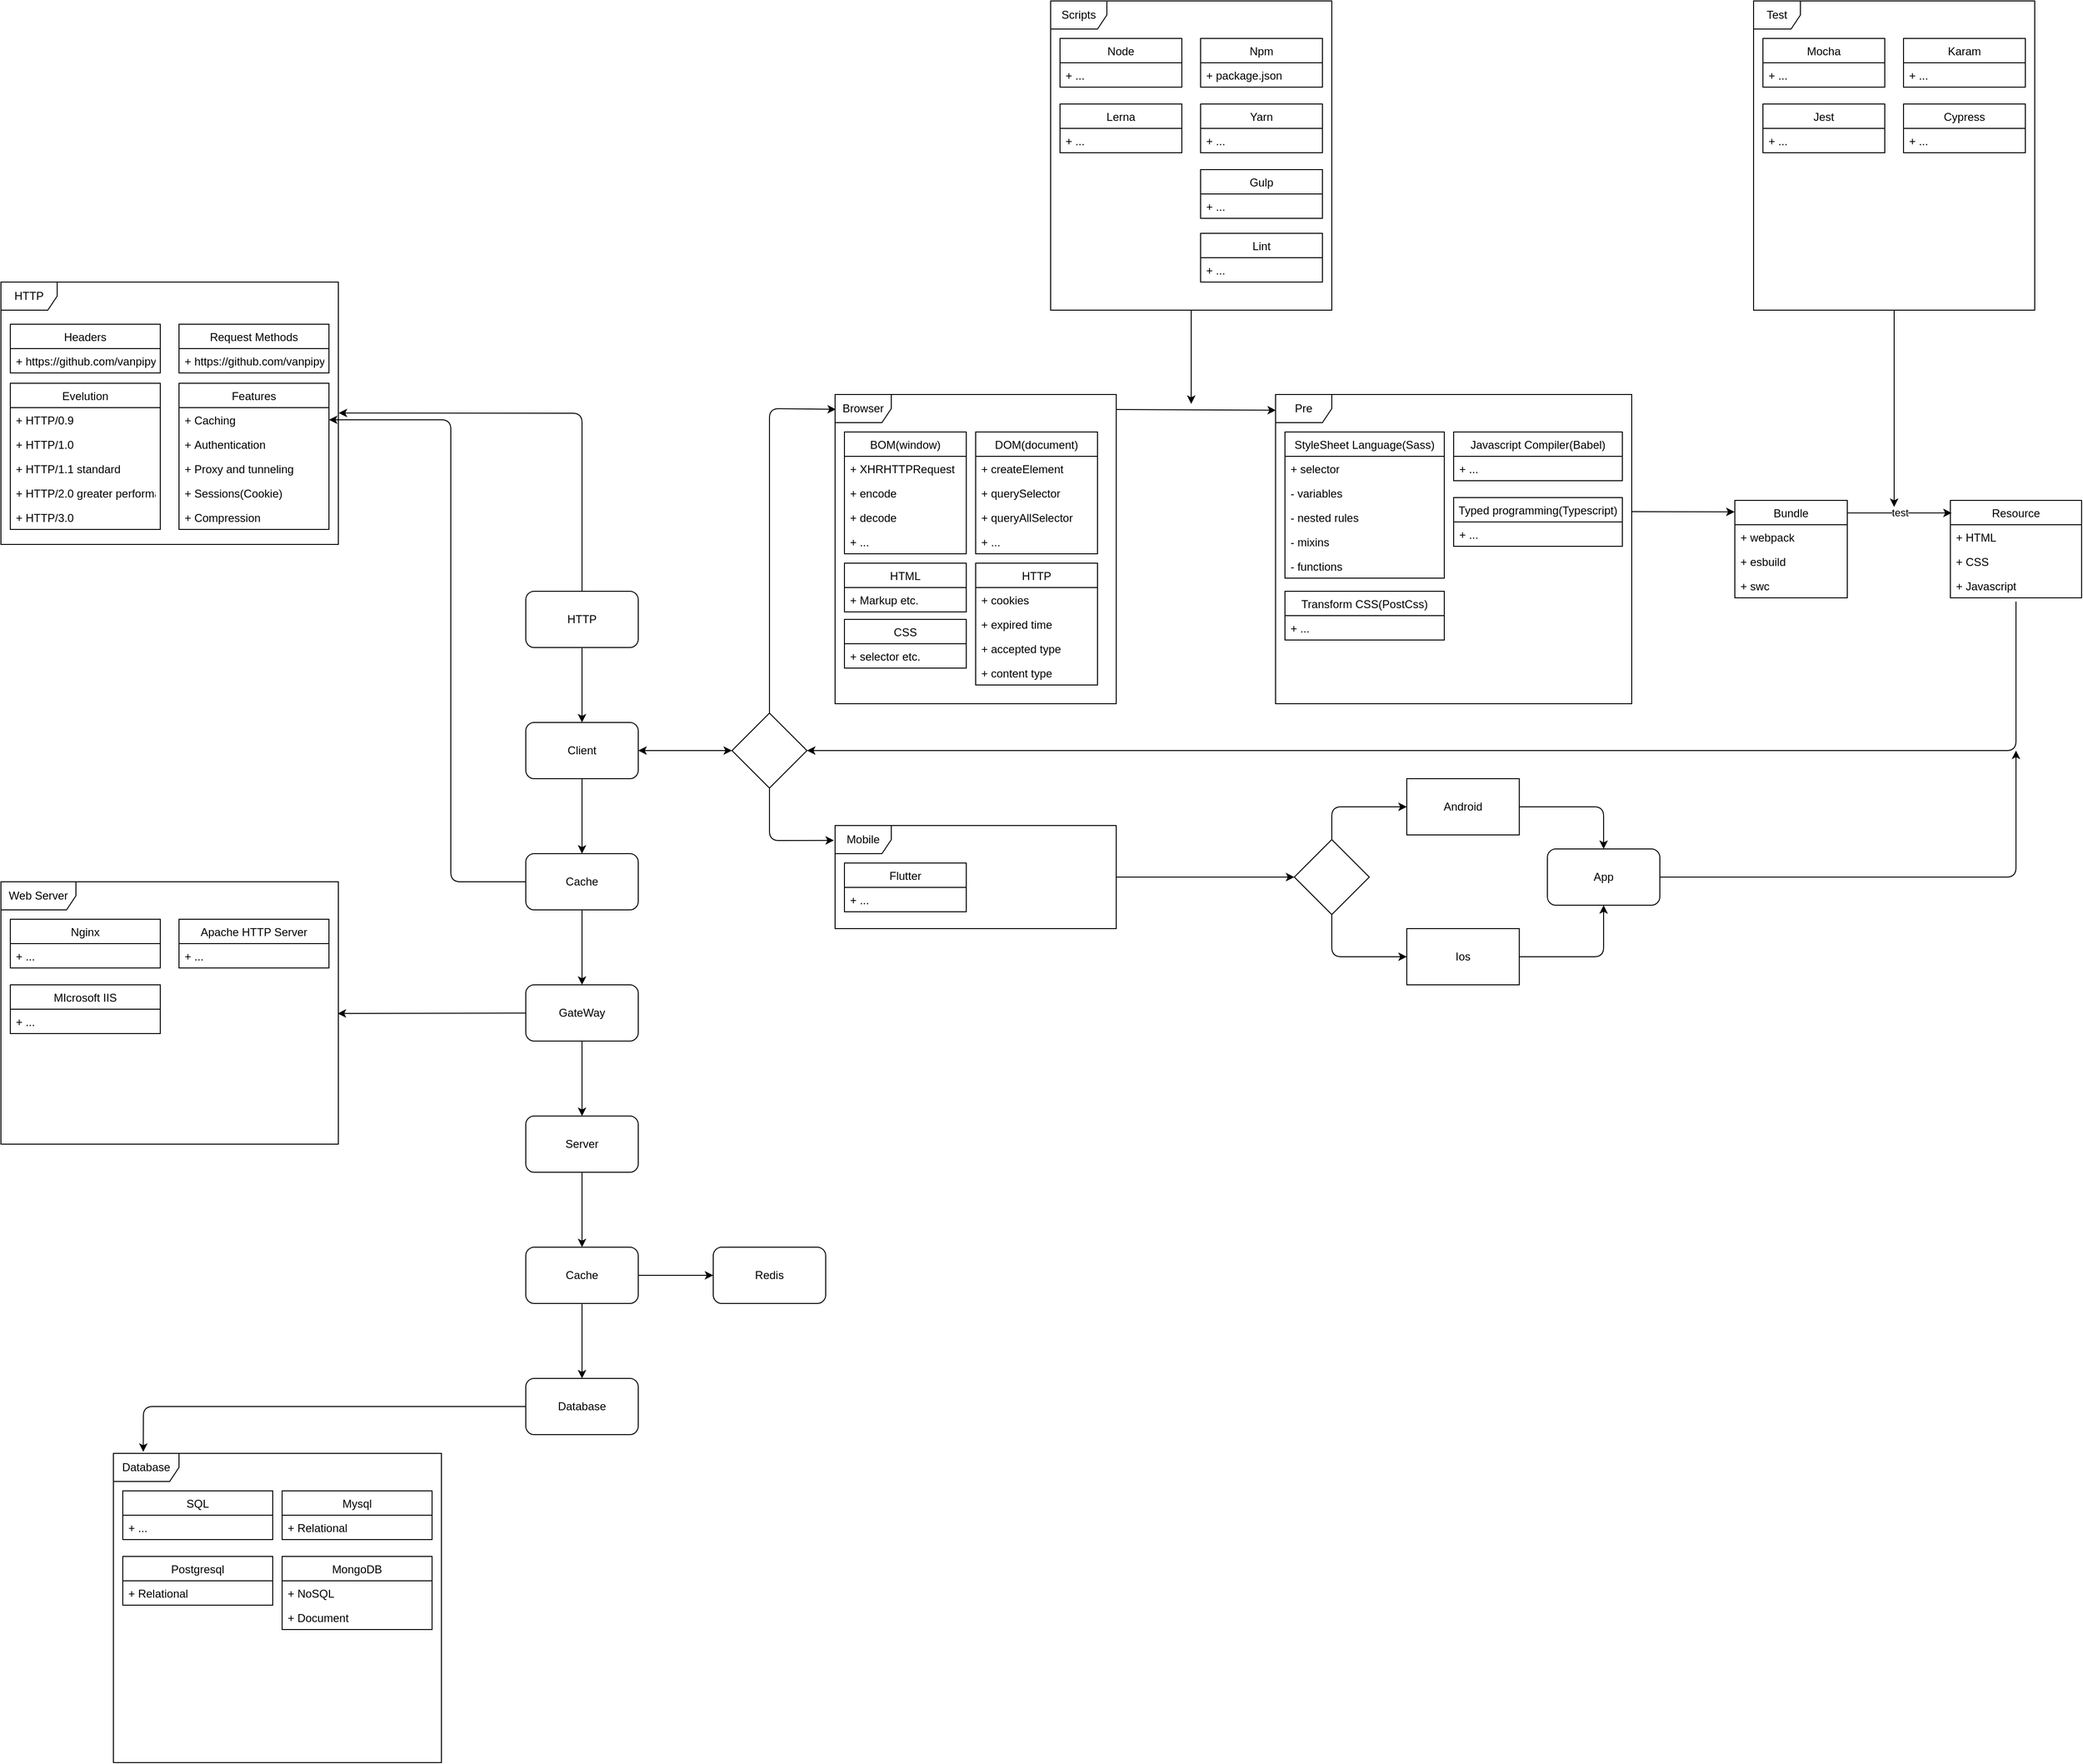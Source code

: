 <mxfile>
    <diagram id="NA1kw_icikL88xOVkisL" name="第 1 页">
        <mxGraphModel dx="1976" dy="2001" grid="1" gridSize="10" guides="1" tooltips="1" connect="1" arrows="1" fold="1" page="1" pageScale="1" pageWidth="827" pageHeight="1169" math="0" shadow="0">
            <root>
                <mxCell id="0"/>
                <mxCell id="1" parent="0"/>
                <mxCell id="8" value="" style="edgeStyle=none;html=1;" parent="1" source="4" target="7" edge="1">
                    <mxGeometry relative="1" as="geometry"/>
                </mxCell>
                <mxCell id="160" value="" style="edgeStyle=none;html=1;entryX=1.001;entryY=0.499;entryDx=0;entryDy=0;entryPerimeter=0;exitX=0.5;exitY=0;exitDx=0;exitDy=0;" edge="1" parent="1" source="4" target="145">
                    <mxGeometry relative="1" as="geometry">
                        <mxPoint x="270" y="300" as="targetPoint"/>
                        <Array as="points">
                            <mxPoint x="410" y="80"/>
                        </Array>
                    </mxGeometry>
                </mxCell>
                <mxCell id="4" value="HTTP" style="rounded=1;whiteSpace=wrap;html=1;" parent="1" vertex="1">
                    <mxGeometry x="350" y="270" width="120" height="60" as="geometry"/>
                </mxCell>
                <mxCell id="10" value="" style="edgeStyle=none;html=1;" parent="1" source="7" target="9" edge="1">
                    <mxGeometry relative="1" as="geometry"/>
                </mxCell>
                <mxCell id="26" value="" style="edgeStyle=none;html=1;startArrow=classic;startFill=1;" parent="1" source="7" target="25" edge="1">
                    <mxGeometry relative="1" as="geometry"/>
                </mxCell>
                <mxCell id="7" value="Client" style="whiteSpace=wrap;html=1;rounded=1;" parent="1" vertex="1">
                    <mxGeometry x="350" y="410" width="120" height="60" as="geometry"/>
                </mxCell>
                <mxCell id="18" value="" style="edgeStyle=none;html=1;" parent="1" source="9" target="17" edge="1">
                    <mxGeometry relative="1" as="geometry"/>
                </mxCell>
                <mxCell id="170" value="" style="edgeStyle=none;html=1;entryX=1;entryY=0.5;entryDx=0;entryDy=0;" edge="1" parent="1" source="9" target="154">
                    <mxGeometry relative="1" as="geometry">
                        <mxPoint x="270" y="580" as="targetPoint"/>
                        <Array as="points">
                            <mxPoint x="270" y="580"/>
                            <mxPoint x="270" y="87"/>
                        </Array>
                    </mxGeometry>
                </mxCell>
                <mxCell id="9" value="Cache" style="whiteSpace=wrap;html=1;rounded=1;" parent="1" vertex="1">
                    <mxGeometry x="350" y="550" width="120" height="60" as="geometry"/>
                </mxCell>
                <mxCell id="20" value="" style="edgeStyle=none;html=1;" parent="1" source="17" target="19" edge="1">
                    <mxGeometry relative="1" as="geometry"/>
                </mxCell>
                <mxCell id="173" value="" style="edgeStyle=none;html=1;entryX=0.998;entryY=0.502;entryDx=0;entryDy=0;entryPerimeter=0;" edge="1" parent="1" source="17" target="174">
                    <mxGeometry relative="1" as="geometry">
                        <mxPoint x="270" y="720" as="targetPoint"/>
                    </mxGeometry>
                </mxCell>
                <mxCell id="17" value="GateWay" style="whiteSpace=wrap;html=1;rounded=1;" parent="1" vertex="1">
                    <mxGeometry x="350" y="690" width="120" height="60" as="geometry"/>
                </mxCell>
                <mxCell id="22" value="" style="edgeStyle=none;html=1;" parent="1" source="19" target="21" edge="1">
                    <mxGeometry relative="1" as="geometry"/>
                </mxCell>
                <mxCell id="19" value="Server" style="whiteSpace=wrap;html=1;rounded=1;" parent="1" vertex="1">
                    <mxGeometry x="350" y="830" width="120" height="60" as="geometry"/>
                </mxCell>
                <mxCell id="24" value="" style="edgeStyle=none;html=1;" parent="1" source="21" target="23" edge="1">
                    <mxGeometry relative="1" as="geometry"/>
                </mxCell>
                <mxCell id="226" value="" style="edgeStyle=none;html=1;" edge="1" parent="1" source="21" target="225">
                    <mxGeometry relative="1" as="geometry"/>
                </mxCell>
                <mxCell id="21" value="Cache" style="whiteSpace=wrap;html=1;rounded=1;" parent="1" vertex="1">
                    <mxGeometry x="350" y="970" width="120" height="60" as="geometry"/>
                </mxCell>
                <mxCell id="238" value="" style="edgeStyle=none;html=1;entryX=0.091;entryY=-0.005;entryDx=0;entryDy=0;entryPerimeter=0;" edge="1" parent="1" source="23" target="227">
                    <mxGeometry relative="1" as="geometry">
                        <mxPoint x="270" y="1140" as="targetPoint"/>
                        <Array as="points">
                            <mxPoint x="-58" y="1140"/>
                        </Array>
                    </mxGeometry>
                </mxCell>
                <mxCell id="23" value="Database" style="whiteSpace=wrap;html=1;rounded=1;" parent="1" vertex="1">
                    <mxGeometry x="350" y="1110" width="120" height="60" as="geometry"/>
                </mxCell>
                <mxCell id="30" value="" style="edgeStyle=none;html=1;entryX=0.003;entryY=0.048;entryDx=0;entryDy=0;entryPerimeter=0;" parent="1" source="25" target="31" edge="1">
                    <mxGeometry relative="1" as="geometry">
                        <mxPoint x="630" y="208" as="targetPoint"/>
                        <Array as="points">
                            <mxPoint x="610" y="75"/>
                        </Array>
                    </mxGeometry>
                </mxCell>
                <mxCell id="121" value="" style="edgeStyle=none;html=1;startArrow=none;startFill=0;entryX=-0.004;entryY=0.144;entryDx=0;entryDy=0;entryPerimeter=0;" parent="1" source="25" target="119" edge="1">
                    <mxGeometry relative="1" as="geometry">
                        <mxPoint x="680" y="530" as="targetPoint"/>
                        <Array as="points">
                            <mxPoint x="610" y="536"/>
                        </Array>
                    </mxGeometry>
                </mxCell>
                <mxCell id="25" value="" style="rhombus;whiteSpace=wrap;html=1;rounded=1;arcSize=0;" parent="1" vertex="1">
                    <mxGeometry x="570" y="400" width="80" height="80" as="geometry"/>
                </mxCell>
                <mxCell id="61" value="" style="edgeStyle=none;html=1;entryX=0.001;entryY=0.051;entryDx=0;entryDy=0;entryPerimeter=0;" parent="1" target="62" edge="1">
                    <mxGeometry relative="1" as="geometry">
                        <mxPoint x="1150" y="225" as="targetPoint"/>
                        <mxPoint x="980" y="76" as="sourcePoint"/>
                    </mxGeometry>
                </mxCell>
                <mxCell id="31" value="Browser" style="shape=umlFrame;whiteSpace=wrap;html=1;" parent="1" vertex="1">
                    <mxGeometry x="680" y="60" width="300" height="330" as="geometry"/>
                </mxCell>
                <mxCell id="32" value="BOM(window)" style="swimlane;fontStyle=0;childLayout=stackLayout;horizontal=1;startSize=26;fillColor=none;horizontalStack=0;resizeParent=1;resizeParentMax=0;resizeLast=0;collapsible=1;marginBottom=0;" parent="1" vertex="1">
                    <mxGeometry x="690" y="100" width="130" height="130" as="geometry">
                        <mxRectangle x="660" y="150" width="60" height="26" as="alternateBounds"/>
                    </mxGeometry>
                </mxCell>
                <mxCell id="33" value="+ XHRHTTPRequest" style="text;strokeColor=none;fillColor=none;align=left;verticalAlign=top;spacingLeft=4;spacingRight=4;overflow=hidden;rotatable=0;points=[[0,0.5],[1,0.5]];portConstraint=eastwest;" parent="32" vertex="1">
                    <mxGeometry y="26" width="130" height="26" as="geometry"/>
                </mxCell>
                <mxCell id="39" value="+ encode" style="text;strokeColor=none;fillColor=none;align=left;verticalAlign=top;spacingLeft=4;spacingRight=4;overflow=hidden;rotatable=0;points=[[0,0.5],[1,0.5]];portConstraint=eastwest;" parent="32" vertex="1">
                    <mxGeometry y="52" width="130" height="26" as="geometry"/>
                </mxCell>
                <mxCell id="41" value="+ decode" style="text;strokeColor=none;fillColor=none;align=left;verticalAlign=top;spacingLeft=4;spacingRight=4;overflow=hidden;rotatable=0;points=[[0,0.5],[1,0.5]];portConstraint=eastwest;" parent="32" vertex="1">
                    <mxGeometry y="78" width="130" height="26" as="geometry"/>
                </mxCell>
                <mxCell id="40" value="+ ..." style="text;strokeColor=none;fillColor=none;align=left;verticalAlign=top;spacingLeft=4;spacingRight=4;overflow=hidden;rotatable=0;points=[[0,0.5],[1,0.5]];portConstraint=eastwest;" parent="32" vertex="1">
                    <mxGeometry y="104" width="130" height="26" as="geometry"/>
                </mxCell>
                <mxCell id="42" value="DOM(document)" style="swimlane;fontStyle=0;childLayout=stackLayout;horizontal=1;startSize=26;fillColor=none;horizontalStack=0;resizeParent=1;resizeParentMax=0;resizeLast=0;collapsible=1;marginBottom=0;" parent="1" vertex="1">
                    <mxGeometry x="830" y="100" width="130" height="130" as="geometry">
                        <mxRectangle x="800" y="150" width="60" height="26" as="alternateBounds"/>
                    </mxGeometry>
                </mxCell>
                <mxCell id="43" value="+ createElement" style="text;strokeColor=none;fillColor=none;align=left;verticalAlign=top;spacingLeft=4;spacingRight=4;overflow=hidden;rotatable=0;points=[[0,0.5],[1,0.5]];portConstraint=eastwest;" parent="42" vertex="1">
                    <mxGeometry y="26" width="130" height="26" as="geometry"/>
                </mxCell>
                <mxCell id="44" value="+ querySelector" style="text;strokeColor=none;fillColor=none;align=left;verticalAlign=top;spacingLeft=4;spacingRight=4;overflow=hidden;rotatable=0;points=[[0,0.5],[1,0.5]];portConstraint=eastwest;" parent="42" vertex="1">
                    <mxGeometry y="52" width="130" height="26" as="geometry"/>
                </mxCell>
                <mxCell id="45" value="+ queryAllSelector" style="text;strokeColor=none;fillColor=none;align=left;verticalAlign=top;spacingLeft=4;spacingRight=4;overflow=hidden;rotatable=0;points=[[0,0.5],[1,0.5]];portConstraint=eastwest;" parent="42" vertex="1">
                    <mxGeometry y="78" width="130" height="26" as="geometry"/>
                </mxCell>
                <mxCell id="46" value="+ ..." style="text;strokeColor=none;fillColor=none;align=left;verticalAlign=top;spacingLeft=4;spacingRight=4;overflow=hidden;rotatable=0;points=[[0,0.5],[1,0.5]];portConstraint=eastwest;" parent="42" vertex="1">
                    <mxGeometry y="104" width="130" height="26" as="geometry"/>
                </mxCell>
                <mxCell id="47" value="HTML" style="swimlane;fontStyle=0;childLayout=stackLayout;horizontal=1;startSize=26;fillColor=none;horizontalStack=0;resizeParent=1;resizeParentMax=0;resizeLast=0;collapsible=1;marginBottom=0;" parent="1" vertex="1">
                    <mxGeometry x="690" y="240" width="130" height="52" as="geometry">
                        <mxRectangle x="800" y="150" width="60" height="26" as="alternateBounds"/>
                    </mxGeometry>
                </mxCell>
                <mxCell id="48" value="+ Markup etc." style="text;strokeColor=none;fillColor=none;align=left;verticalAlign=top;spacingLeft=4;spacingRight=4;overflow=hidden;rotatable=0;points=[[0,0.5],[1,0.5]];portConstraint=eastwest;" parent="47" vertex="1">
                    <mxGeometry y="26" width="130" height="26" as="geometry"/>
                </mxCell>
                <mxCell id="107" value="" style="edgeStyle=none;html=1;startArrow=none;startFill=0;entryX=-0.002;entryY=0.118;entryDx=0;entryDy=0;entryPerimeter=0;" parent="1" target="112" edge="1">
                    <mxGeometry relative="1" as="geometry">
                        <mxPoint x="1640" y="225.833" as="targetPoint"/>
                        <mxPoint x="1530" y="185" as="sourcePoint"/>
                    </mxGeometry>
                </mxCell>
                <mxCell id="62" value="Pre" style="shape=umlFrame;whiteSpace=wrap;html=1;" parent="1" vertex="1">
                    <mxGeometry x="1150" y="60" width="380" height="330" as="geometry"/>
                </mxCell>
                <mxCell id="52" value="CSS" style="swimlane;fontStyle=0;childLayout=stackLayout;horizontal=1;startSize=26;fillColor=none;horizontalStack=0;resizeParent=1;resizeParentMax=0;resizeLast=0;collapsible=1;marginBottom=0;" parent="1" vertex="1">
                    <mxGeometry x="690" y="300" width="130" height="52" as="geometry">
                        <mxRectangle x="800" y="150" width="60" height="26" as="alternateBounds"/>
                    </mxGeometry>
                </mxCell>
                <mxCell id="53" value="+ selector etc." style="text;strokeColor=none;fillColor=none;align=left;verticalAlign=top;spacingLeft=4;spacingRight=4;overflow=hidden;rotatable=0;points=[[0,0.5],[1,0.5]];portConstraint=eastwest;" parent="52" vertex="1">
                    <mxGeometry y="26" width="130" height="26" as="geometry"/>
                </mxCell>
                <mxCell id="54" value="HTTP" style="swimlane;fontStyle=0;childLayout=stackLayout;horizontal=1;startSize=26;fillColor=none;horizontalStack=0;resizeParent=1;resizeParentMax=0;resizeLast=0;collapsible=1;marginBottom=0;" parent="1" vertex="1">
                    <mxGeometry x="830" y="240" width="130" height="130" as="geometry">
                        <mxRectangle x="800" y="150" width="60" height="26" as="alternateBounds"/>
                    </mxGeometry>
                </mxCell>
                <mxCell id="55" value="+ cookies" style="text;strokeColor=none;fillColor=none;align=left;verticalAlign=top;spacingLeft=4;spacingRight=4;overflow=hidden;rotatable=0;points=[[0,0.5],[1,0.5]];portConstraint=eastwest;" parent="54" vertex="1">
                    <mxGeometry y="26" width="130" height="26" as="geometry"/>
                </mxCell>
                <mxCell id="58" value="+ expired time" style="text;strokeColor=none;fillColor=none;align=left;verticalAlign=top;spacingLeft=4;spacingRight=4;overflow=hidden;rotatable=0;points=[[0,0.5],[1,0.5]];portConstraint=eastwest;" parent="54" vertex="1">
                    <mxGeometry y="52" width="130" height="26" as="geometry"/>
                </mxCell>
                <mxCell id="59" value="+ accepted type" style="text;strokeColor=none;fillColor=none;align=left;verticalAlign=top;spacingLeft=4;spacingRight=4;overflow=hidden;rotatable=0;points=[[0,0.5],[1,0.5]];portConstraint=eastwest;" parent="54" vertex="1">
                    <mxGeometry y="78" width="130" height="26" as="geometry"/>
                </mxCell>
                <mxCell id="57" value="+ content type" style="text;strokeColor=none;fillColor=none;align=left;verticalAlign=top;spacingLeft=4;spacingRight=4;overflow=hidden;rotatable=0;points=[[0,0.5],[1,0.5]];portConstraint=eastwest;" parent="54" vertex="1">
                    <mxGeometry y="104" width="130" height="26" as="geometry"/>
                </mxCell>
                <mxCell id="63" value="StyleSheet Language(Sass)" style="swimlane;fontStyle=0;childLayout=stackLayout;horizontal=1;startSize=26;fillColor=none;horizontalStack=0;resizeParent=1;resizeParentMax=0;resizeLast=0;collapsible=1;marginBottom=0;" parent="1" vertex="1">
                    <mxGeometry x="1160" y="100" width="170" height="156" as="geometry">
                        <mxRectangle x="660" y="150" width="60" height="26" as="alternateBounds"/>
                    </mxGeometry>
                </mxCell>
                <mxCell id="68" value="+ selector" style="text;strokeColor=none;fillColor=none;align=left;verticalAlign=top;spacingLeft=4;spacingRight=4;overflow=hidden;rotatable=0;points=[[0,0.5],[1,0.5]];portConstraint=eastwest;whiteSpace=wrap;" parent="63" vertex="1">
                    <mxGeometry y="26" width="170" height="26" as="geometry"/>
                </mxCell>
                <mxCell id="69" value="- variables" style="text;strokeColor=none;fillColor=none;align=left;verticalAlign=top;spacingLeft=4;spacingRight=4;overflow=hidden;rotatable=0;points=[[0,0.5],[1,0.5]];portConstraint=eastwest;whiteSpace=wrap;" parent="63" vertex="1">
                    <mxGeometry y="52" width="170" height="26" as="geometry"/>
                </mxCell>
                <mxCell id="75" value="- nested rules" style="text;strokeColor=none;fillColor=none;align=left;verticalAlign=top;spacingLeft=4;spacingRight=4;overflow=hidden;rotatable=0;points=[[0,0.5],[1,0.5]];portConstraint=eastwest;whiteSpace=wrap;" parent="63" vertex="1">
                    <mxGeometry y="78" width="170" height="26" as="geometry"/>
                </mxCell>
                <mxCell id="70" value="- mixins" style="text;strokeColor=none;fillColor=none;align=left;verticalAlign=top;spacingLeft=4;spacingRight=4;overflow=hidden;rotatable=0;points=[[0,0.5],[1,0.5]];portConstraint=eastwest;whiteSpace=wrap;" parent="63" vertex="1">
                    <mxGeometry y="104" width="170" height="26" as="geometry"/>
                </mxCell>
                <mxCell id="76" value="- functions" style="text;strokeColor=none;fillColor=none;align=left;verticalAlign=top;spacingLeft=4;spacingRight=4;overflow=hidden;rotatable=0;points=[[0,0.5],[1,0.5]];portConstraint=eastwest;whiteSpace=wrap;" parent="63" vertex="1">
                    <mxGeometry y="130" width="170" height="26" as="geometry"/>
                </mxCell>
                <mxCell id="77" value="Transform CSS(PostCss)" style="swimlane;fontStyle=0;childLayout=stackLayout;horizontal=1;startSize=26;fillColor=none;horizontalStack=0;resizeParent=1;resizeParentMax=0;resizeLast=0;collapsible=1;marginBottom=0;" parent="1" vertex="1">
                    <mxGeometry x="1160" y="270" width="170" height="52" as="geometry">
                        <mxRectangle x="660" y="150" width="60" height="26" as="alternateBounds"/>
                    </mxGeometry>
                </mxCell>
                <mxCell id="78" value="+ ..." style="text;strokeColor=none;fillColor=none;align=left;verticalAlign=top;spacingLeft=4;spacingRight=4;overflow=hidden;rotatable=0;points=[[0,0.5],[1,0.5]];portConstraint=eastwest;whiteSpace=wrap;" parent="77" vertex="1">
                    <mxGeometry y="26" width="170" height="26" as="geometry"/>
                </mxCell>
                <mxCell id="83" value="Javascript Compiler(Babel)" style="swimlane;fontStyle=0;childLayout=stackLayout;horizontal=1;startSize=26;fillColor=none;horizontalStack=0;resizeParent=1;resizeParentMax=0;resizeLast=0;collapsible=1;marginBottom=0;" parent="1" vertex="1">
                    <mxGeometry x="1340" y="100" width="180" height="52" as="geometry">
                        <mxRectangle x="660" y="150" width="60" height="26" as="alternateBounds"/>
                    </mxGeometry>
                </mxCell>
                <mxCell id="84" value="+ ..." style="text;strokeColor=none;fillColor=none;align=left;verticalAlign=top;spacingLeft=4;spacingRight=4;overflow=hidden;rotatable=0;points=[[0,0.5],[1,0.5]];portConstraint=eastwest;whiteSpace=wrap;" parent="83" vertex="1">
                    <mxGeometry y="26" width="180" height="26" as="geometry"/>
                </mxCell>
                <mxCell id="86" value="Typed programming(Typescript)" style="swimlane;fontStyle=0;childLayout=stackLayout;horizontal=1;startSize=26;fillColor=none;horizontalStack=0;resizeParent=1;resizeParentMax=0;resizeLast=0;collapsible=1;marginBottom=0;" parent="1" vertex="1">
                    <mxGeometry x="1340" y="170" width="180" height="52" as="geometry">
                        <mxRectangle x="660" y="150" width="60" height="26" as="alternateBounds"/>
                    </mxGeometry>
                </mxCell>
                <mxCell id="87" value="+ ..." style="text;strokeColor=none;fillColor=none;align=left;verticalAlign=top;spacingLeft=4;spacingRight=4;overflow=hidden;rotatable=0;points=[[0,0.5],[1,0.5]];portConstraint=eastwest;whiteSpace=wrap;" parent="86" vertex="1">
                    <mxGeometry y="26" width="180" height="26" as="geometry"/>
                </mxCell>
                <mxCell id="103" value="" style="edgeStyle=none;html=1;entryX=1;entryY=0.5;entryDx=0;entryDy=0;exitX=0.5;exitY=1.154;exitDx=0;exitDy=0;exitPerimeter=0;" parent="1" source="111" target="25" edge="1">
                    <mxGeometry relative="1" as="geometry">
                        <mxPoint x="1730" y="379" as="targetPoint"/>
                        <Array as="points">
                            <mxPoint x="1940" y="440"/>
                        </Array>
                    </mxGeometry>
                </mxCell>
                <mxCell id="95" value="Resource" style="swimlane;fontStyle=0;childLayout=stackLayout;horizontal=1;startSize=26;fillColor=none;horizontalStack=0;resizeParent=1;resizeParentMax=0;resizeLast=0;collapsible=1;marginBottom=0;" parent="1" vertex="1">
                    <mxGeometry x="1870" y="173" width="140" height="104" as="geometry"/>
                </mxCell>
                <mxCell id="109" value="+ HTML" style="text;strokeColor=none;fillColor=none;align=left;verticalAlign=top;spacingLeft=4;spacingRight=4;overflow=hidden;rotatable=0;points=[[0,0.5],[1,0.5]];portConstraint=eastwest;whiteSpace=wrap;" parent="95" vertex="1">
                    <mxGeometry y="26" width="140" height="26" as="geometry"/>
                </mxCell>
                <mxCell id="110" value="+ CSS" style="text;strokeColor=none;fillColor=none;align=left;verticalAlign=top;spacingLeft=4;spacingRight=4;overflow=hidden;rotatable=0;points=[[0,0.5],[1,0.5]];portConstraint=eastwest;whiteSpace=wrap;" parent="95" vertex="1">
                    <mxGeometry y="52" width="140" height="26" as="geometry"/>
                </mxCell>
                <mxCell id="111" value="+ Javascript" style="text;strokeColor=none;fillColor=none;align=left;verticalAlign=top;spacingLeft=4;spacingRight=4;overflow=hidden;rotatable=0;points=[[0,0.5],[1,0.5]];portConstraint=eastwest;whiteSpace=wrap;" parent="95" vertex="1">
                    <mxGeometry y="78" width="140" height="26" as="geometry"/>
                </mxCell>
                <mxCell id="108" value="test" style="edgeStyle=none;html=1;startArrow=none;startFill=0;entryX=0.01;entryY=0.129;entryDx=0;entryDy=0;exitX=0.998;exitY=0.129;exitDx=0;exitDy=0;exitPerimeter=0;entryPerimeter=0;" parent="1" source="112" target="95" edge="1">
                    <mxGeometry relative="1" as="geometry">
                        <mxPoint x="1760" y="225.647" as="sourcePoint"/>
                        <mxPoint x="1870" y="234.5" as="targetPoint"/>
                    </mxGeometry>
                </mxCell>
                <mxCell id="112" value="Bundle" style="swimlane;fontStyle=0;childLayout=stackLayout;horizontal=1;startSize=26;fillColor=none;horizontalStack=0;resizeParent=1;resizeParentMax=0;resizeLast=0;collapsible=1;marginBottom=0;" parent="1" vertex="1">
                    <mxGeometry x="1640" y="173" width="120" height="104" as="geometry"/>
                </mxCell>
                <mxCell id="116" value="+ webpack" style="text;strokeColor=none;fillColor=none;align=left;verticalAlign=top;spacingLeft=4;spacingRight=4;overflow=hidden;rotatable=0;points=[[0,0.5],[1,0.5]];portConstraint=eastwest;whiteSpace=wrap;" parent="112" vertex="1">
                    <mxGeometry y="26" width="120" height="26" as="geometry"/>
                </mxCell>
                <mxCell id="117" value="+ esbuild" style="text;strokeColor=none;fillColor=none;align=left;verticalAlign=top;spacingLeft=4;spacingRight=4;overflow=hidden;rotatable=0;points=[[0,0.5],[1,0.5]];portConstraint=eastwest;whiteSpace=wrap;" parent="112" vertex="1">
                    <mxGeometry y="52" width="120" height="26" as="geometry"/>
                </mxCell>
                <mxCell id="118" value="+ swc" style="text;strokeColor=none;fillColor=none;align=left;verticalAlign=top;spacingLeft=4;spacingRight=4;overflow=hidden;rotatable=0;points=[[0,0.5],[1,0.5]];portConstraint=eastwest;whiteSpace=wrap;" parent="112" vertex="1">
                    <mxGeometry y="78" width="120" height="26" as="geometry"/>
                </mxCell>
                <mxCell id="128" value="" style="edgeStyle=none;html=1;startArrow=none;startFill=0;" parent="1" source="119" target="127" edge="1">
                    <mxGeometry relative="1" as="geometry"/>
                </mxCell>
                <mxCell id="119" value="Mobile" style="shape=umlFrame;whiteSpace=wrap;html=1;" parent="1" vertex="1">
                    <mxGeometry x="680" y="520" width="300" height="110" as="geometry"/>
                </mxCell>
                <mxCell id="122" value="Flutter" style="swimlane;fontStyle=0;childLayout=stackLayout;horizontal=1;startSize=26;fillColor=none;horizontalStack=0;resizeParent=1;resizeParentMax=0;resizeLast=0;collapsible=1;marginBottom=0;" parent="1" vertex="1">
                    <mxGeometry x="690" y="560" width="130" height="52" as="geometry">
                        <mxRectangle x="800" y="150" width="60" height="26" as="alternateBounds"/>
                    </mxGeometry>
                </mxCell>
                <mxCell id="126" value="+ ..." style="text;strokeColor=none;fillColor=none;align=left;verticalAlign=top;spacingLeft=4;spacingRight=4;overflow=hidden;rotatable=0;points=[[0,0.5],[1,0.5]];portConstraint=eastwest;" parent="122" vertex="1">
                    <mxGeometry y="26" width="130" height="26" as="geometry"/>
                </mxCell>
                <mxCell id="130" value="" style="edgeStyle=none;html=1;startArrow=none;startFill=0;exitX=0.5;exitY=0;exitDx=0;exitDy=0;" parent="1" source="127" target="129" edge="1">
                    <mxGeometry relative="1" as="geometry">
                        <Array as="points">
                            <mxPoint x="1210" y="500"/>
                            <mxPoint x="1250" y="500"/>
                        </Array>
                    </mxGeometry>
                </mxCell>
                <mxCell id="132" value="" style="edgeStyle=none;html=1;startArrow=none;startFill=0;exitX=0.5;exitY=1;exitDx=0;exitDy=0;" parent="1" source="127" target="131" edge="1">
                    <mxGeometry relative="1" as="geometry">
                        <Array as="points">
                            <mxPoint x="1210" y="660"/>
                        </Array>
                    </mxGeometry>
                </mxCell>
                <mxCell id="127" value="" style="rhombus;whiteSpace=wrap;html=1;" parent="1" vertex="1">
                    <mxGeometry x="1170" y="535" width="80" height="80" as="geometry"/>
                </mxCell>
                <mxCell id="134" value="" style="edgeStyle=none;html=1;startArrow=none;startFill=0;entryX=0.5;entryY=0;entryDx=0;entryDy=0;" parent="1" source="129" target="142" edge="1">
                    <mxGeometry relative="1" as="geometry">
                        <mxPoint x="1500" y="535" as="targetPoint"/>
                        <Array as="points">
                            <mxPoint x="1500" y="500"/>
                        </Array>
                    </mxGeometry>
                </mxCell>
                <mxCell id="129" value="Android" style="whiteSpace=wrap;html=1;" parent="1" vertex="1">
                    <mxGeometry x="1290" y="470" width="120" height="60" as="geometry"/>
                </mxCell>
                <mxCell id="136" value="" style="edgeStyle=none;html=1;startArrow=none;startFill=0;entryX=0.5;entryY=1;entryDx=0;entryDy=0;" parent="1" source="131" target="142" edge="1">
                    <mxGeometry relative="1" as="geometry">
                        <mxPoint x="1500" y="615" as="targetPoint"/>
                        <Array as="points">
                            <mxPoint x="1500" y="660"/>
                        </Array>
                    </mxGeometry>
                </mxCell>
                <mxCell id="131" value="Ios" style="whiteSpace=wrap;html=1;" parent="1" vertex="1">
                    <mxGeometry x="1290" y="630" width="120" height="60" as="geometry"/>
                </mxCell>
                <mxCell id="141" value="" style="edgeStyle=none;html=1;startArrow=none;startFill=0;exitX=1;exitY=0.5;exitDx=0;exitDy=0;" parent="1" source="142" edge="1">
                    <mxGeometry relative="1" as="geometry">
                        <mxPoint x="1540" y="575" as="sourcePoint"/>
                        <mxPoint x="1940" y="440" as="targetPoint"/>
                        <Array as="points">
                            <mxPoint x="1940" y="575"/>
                        </Array>
                    </mxGeometry>
                </mxCell>
                <mxCell id="145" value="HTTP" style="shape=umlFrame;whiteSpace=wrap;html=1;" vertex="1" parent="1">
                    <mxGeometry x="-210" y="-60" width="360" height="280" as="geometry"/>
                </mxCell>
                <mxCell id="142" value="App" style="whiteSpace=wrap;html=1;rounded=1;" parent="1" vertex="1">
                    <mxGeometry x="1440" y="545" width="120" height="60" as="geometry"/>
                </mxCell>
                <mxCell id="146" value="Headers" style="swimlane;fontStyle=0;childLayout=stackLayout;horizontal=1;startSize=26;fillColor=none;horizontalStack=0;resizeParent=1;resizeParentMax=0;resizeLast=0;collapsible=1;marginBottom=0;" vertex="1" parent="1">
                    <mxGeometry x="-200" y="-15" width="160" height="52" as="geometry">
                        <mxRectangle x="660" y="150" width="60" height="26" as="alternateBounds"/>
                    </mxGeometry>
                </mxCell>
                <mxCell id="150" value="+ https://github.com/vanpipy/notes/tree/main/http#http-headers" style="text;strokeColor=none;fillColor=none;align=left;verticalAlign=top;spacingLeft=4;spacingRight=4;overflow=hidden;rotatable=0;points=[[0,0.5],[1,0.5]];portConstraint=eastwest;" vertex="1" parent="146">
                    <mxGeometry y="26" width="160" height="26" as="geometry"/>
                </mxCell>
                <mxCell id="151" value="Request Methods" style="swimlane;fontStyle=0;childLayout=stackLayout;horizontal=1;startSize=26;fillColor=none;horizontalStack=0;resizeParent=1;resizeParentMax=0;resizeLast=0;collapsible=1;marginBottom=0;" vertex="1" parent="1">
                    <mxGeometry x="-20" y="-15" width="160" height="52" as="geometry">
                        <mxRectangle x="660" y="150" width="60" height="26" as="alternateBounds"/>
                    </mxGeometry>
                </mxCell>
                <mxCell id="152" value="+ https://github.com/vanpipy/notes/tree/main/http#http-methods" style="text;strokeColor=none;fillColor=none;align=left;verticalAlign=top;spacingLeft=4;spacingRight=4;overflow=hidden;rotatable=0;points=[[0,0.5],[1,0.5]];portConstraint=eastwest;" vertex="1" parent="151">
                    <mxGeometry y="26" width="160" height="26" as="geometry"/>
                </mxCell>
                <mxCell id="153" value="Features" style="swimlane;fontStyle=0;childLayout=stackLayout;horizontal=1;startSize=26;fillColor=none;horizontalStack=0;resizeParent=1;resizeParentMax=0;resizeLast=0;collapsible=1;marginBottom=0;" vertex="1" parent="1">
                    <mxGeometry x="-20" y="48" width="160" height="156" as="geometry">
                        <mxRectangle x="660" y="150" width="60" height="26" as="alternateBounds"/>
                    </mxGeometry>
                </mxCell>
                <mxCell id="154" value="+ Caching" style="text;strokeColor=none;fillColor=none;align=left;verticalAlign=top;spacingLeft=4;spacingRight=4;overflow=hidden;rotatable=0;points=[[0,0.5],[1,0.5]];portConstraint=eastwest;" vertex="1" parent="153">
                    <mxGeometry y="26" width="160" height="26" as="geometry"/>
                </mxCell>
                <mxCell id="155" value="+ Authentication" style="text;strokeColor=none;fillColor=none;align=left;verticalAlign=top;spacingLeft=4;spacingRight=4;overflow=hidden;rotatable=0;points=[[0,0.5],[1,0.5]];portConstraint=eastwest;" vertex="1" parent="153">
                    <mxGeometry y="52" width="160" height="26" as="geometry"/>
                </mxCell>
                <mxCell id="157" value="+ Proxy and tunneling" style="text;strokeColor=none;fillColor=none;align=left;verticalAlign=top;spacingLeft=4;spacingRight=4;overflow=hidden;rotatable=0;points=[[0,0.5],[1,0.5]];portConstraint=eastwest;" vertex="1" parent="153">
                    <mxGeometry y="78" width="160" height="26" as="geometry"/>
                </mxCell>
                <mxCell id="156" value="+ Sessions(Cookie)" style="text;strokeColor=none;fillColor=none;align=left;verticalAlign=top;spacingLeft=4;spacingRight=4;overflow=hidden;rotatable=0;points=[[0,0.5],[1,0.5]];portConstraint=eastwest;" vertex="1" parent="153">
                    <mxGeometry y="104" width="160" height="26" as="geometry"/>
                </mxCell>
                <mxCell id="158" value="+ Compression" style="text;strokeColor=none;fillColor=none;align=left;verticalAlign=top;spacingLeft=4;spacingRight=4;overflow=hidden;rotatable=0;points=[[0,0.5],[1,0.5]];portConstraint=eastwest;" vertex="1" parent="153">
                    <mxGeometry y="130" width="160" height="26" as="geometry"/>
                </mxCell>
                <mxCell id="161" value="Evelution" style="swimlane;fontStyle=0;childLayout=stackLayout;horizontal=1;startSize=26;fillColor=none;horizontalStack=0;resizeParent=1;resizeParentMax=0;resizeLast=0;collapsible=1;marginBottom=0;" vertex="1" parent="1">
                    <mxGeometry x="-200" y="48" width="160" height="156" as="geometry">
                        <mxRectangle x="660" y="150" width="60" height="26" as="alternateBounds"/>
                    </mxGeometry>
                </mxCell>
                <mxCell id="162" value="+ HTTP/0.9" style="text;strokeColor=none;fillColor=none;align=left;verticalAlign=top;spacingLeft=4;spacingRight=4;overflow=hidden;rotatable=0;points=[[0,0.5],[1,0.5]];portConstraint=eastwest;" vertex="1" parent="161">
                    <mxGeometry y="26" width="160" height="26" as="geometry"/>
                </mxCell>
                <mxCell id="163" value="+ HTTP/1.0" style="text;strokeColor=none;fillColor=none;align=left;verticalAlign=top;spacingLeft=4;spacingRight=4;overflow=hidden;rotatable=0;points=[[0,0.5],[1,0.5]];portConstraint=eastwest;" vertex="1" parent="161">
                    <mxGeometry y="52" width="160" height="26" as="geometry"/>
                </mxCell>
                <mxCell id="164" value="+ HTTP/1.1 standard" style="text;strokeColor=none;fillColor=none;align=left;verticalAlign=top;spacingLeft=4;spacingRight=4;overflow=hidden;rotatable=0;points=[[0,0.5],[1,0.5]];portConstraint=eastwest;" vertex="1" parent="161">
                    <mxGeometry y="78" width="160" height="26" as="geometry"/>
                </mxCell>
                <mxCell id="165" value="+ HTTP/2.0 greater performance" style="text;strokeColor=none;fillColor=none;align=left;verticalAlign=top;spacingLeft=4;spacingRight=4;overflow=hidden;rotatable=0;points=[[0,0.5],[1,0.5]];portConstraint=eastwest;" vertex="1" parent="161">
                    <mxGeometry y="104" width="160" height="26" as="geometry"/>
                </mxCell>
                <mxCell id="166" value="+ HTTP/3.0" style="text;strokeColor=none;fillColor=none;align=left;verticalAlign=top;spacingLeft=4;spacingRight=4;overflow=hidden;rotatable=0;points=[[0,0.5],[1,0.5]];portConstraint=eastwest;" vertex="1" parent="161">
                    <mxGeometry y="130" width="160" height="26" as="geometry"/>
                </mxCell>
                <mxCell id="174" value="Web Server" style="shape=umlFrame;whiteSpace=wrap;html=1;width=80;height=30;" vertex="1" parent="1">
                    <mxGeometry x="-210" y="580" width="360" height="280" as="geometry"/>
                </mxCell>
                <mxCell id="175" value="Nginx" style="swimlane;fontStyle=0;childLayout=stackLayout;horizontal=1;startSize=26;fillColor=none;horizontalStack=0;resizeParent=1;resizeParentMax=0;resizeLast=0;collapsible=1;marginBottom=0;" vertex="1" parent="1">
                    <mxGeometry x="-200" y="620" width="160" height="52" as="geometry">
                        <mxRectangle x="660" y="150" width="60" height="26" as="alternateBounds"/>
                    </mxGeometry>
                </mxCell>
                <mxCell id="176" value="+ ..." style="text;strokeColor=none;fillColor=none;align=left;verticalAlign=top;spacingLeft=4;spacingRight=4;overflow=hidden;rotatable=0;points=[[0,0.5],[1,0.5]];portConstraint=eastwest;" vertex="1" parent="175">
                    <mxGeometry y="26" width="160" height="26" as="geometry"/>
                </mxCell>
                <mxCell id="181" value="Apache HTTP Server" style="swimlane;fontStyle=0;childLayout=stackLayout;horizontal=1;startSize=26;fillColor=none;horizontalStack=0;resizeParent=1;resizeParentMax=0;resizeLast=0;collapsible=1;marginBottom=0;" vertex="1" parent="1">
                    <mxGeometry x="-20" y="620" width="160" height="52" as="geometry">
                        <mxRectangle x="660" y="150" width="60" height="26" as="alternateBounds"/>
                    </mxGeometry>
                </mxCell>
                <mxCell id="182" value="+ ..." style="text;strokeColor=none;fillColor=none;align=left;verticalAlign=top;spacingLeft=4;spacingRight=4;overflow=hidden;rotatable=0;points=[[0,0.5],[1,0.5]];portConstraint=eastwest;" vertex="1" parent="181">
                    <mxGeometry y="26" width="160" height="26" as="geometry"/>
                </mxCell>
                <mxCell id="191" value="MIcrosoft IIS" style="swimlane;fontStyle=0;childLayout=stackLayout;horizontal=1;startSize=26;fillColor=none;horizontalStack=0;resizeParent=1;resizeParentMax=0;resizeLast=0;collapsible=1;marginBottom=0;" vertex="1" parent="1">
                    <mxGeometry x="-200" y="690" width="160" height="52" as="geometry">
                        <mxRectangle x="660" y="150" width="60" height="26" as="alternateBounds"/>
                    </mxGeometry>
                </mxCell>
                <mxCell id="192" value="+ ..." style="text;strokeColor=none;fillColor=none;align=left;verticalAlign=top;spacingLeft=4;spacingRight=4;overflow=hidden;rotatable=0;points=[[0,0.5],[1,0.5]];portConstraint=eastwest;" vertex="1" parent="191">
                    <mxGeometry y="26" width="160" height="26" as="geometry"/>
                </mxCell>
                <mxCell id="195" value="" style="edgeStyle=none;html=1;" edge="1" parent="1" source="193">
                    <mxGeometry relative="1" as="geometry">
                        <mxPoint x="1060" y="70" as="targetPoint"/>
                    </mxGeometry>
                </mxCell>
                <mxCell id="193" value="Scripts" style="shape=umlFrame;whiteSpace=wrap;html=1;" vertex="1" parent="1">
                    <mxGeometry x="910" y="-360" width="300" height="330" as="geometry"/>
                </mxCell>
                <mxCell id="196" value="Node" style="swimlane;fontStyle=0;childLayout=stackLayout;horizontal=1;startSize=26;fillColor=none;horizontalStack=0;resizeParent=1;resizeParentMax=0;resizeLast=0;collapsible=1;marginBottom=0;" vertex="1" parent="1">
                    <mxGeometry x="920" y="-320" width="130" height="52" as="geometry">
                        <mxRectangle x="800" y="150" width="60" height="26" as="alternateBounds"/>
                    </mxGeometry>
                </mxCell>
                <mxCell id="197" value="+ ..." style="text;strokeColor=none;fillColor=none;align=left;verticalAlign=top;spacingLeft=4;spacingRight=4;overflow=hidden;rotatable=0;points=[[0,0.5],[1,0.5]];portConstraint=eastwest;" vertex="1" parent="196">
                    <mxGeometry y="26" width="130" height="26" as="geometry"/>
                </mxCell>
                <mxCell id="201" value="Npm" style="swimlane;fontStyle=0;childLayout=stackLayout;horizontal=1;startSize=26;fillColor=none;horizontalStack=0;resizeParent=1;resizeParentMax=0;resizeLast=0;collapsible=1;marginBottom=0;" vertex="1" parent="1">
                    <mxGeometry x="1070" y="-320" width="130" height="52" as="geometry">
                        <mxRectangle x="800" y="150" width="60" height="26" as="alternateBounds"/>
                    </mxGeometry>
                </mxCell>
                <mxCell id="202" value="+ package.json" style="text;strokeColor=none;fillColor=none;align=left;verticalAlign=top;spacingLeft=4;spacingRight=4;overflow=hidden;rotatable=0;points=[[0,0.5],[1,0.5]];portConstraint=eastwest;" vertex="1" parent="201">
                    <mxGeometry y="26" width="130" height="26" as="geometry"/>
                </mxCell>
                <mxCell id="203" value="Yarn" style="swimlane;fontStyle=0;childLayout=stackLayout;horizontal=1;startSize=26;fillColor=none;horizontalStack=0;resizeParent=1;resizeParentMax=0;resizeLast=0;collapsible=1;marginBottom=0;" vertex="1" parent="1">
                    <mxGeometry x="1070" y="-250" width="130" height="52" as="geometry">
                        <mxRectangle x="800" y="150" width="60" height="26" as="alternateBounds"/>
                    </mxGeometry>
                </mxCell>
                <mxCell id="204" value="+ ..." style="text;strokeColor=none;fillColor=none;align=left;verticalAlign=top;spacingLeft=4;spacingRight=4;overflow=hidden;rotatable=0;points=[[0,0.5],[1,0.5]];portConstraint=eastwest;" vertex="1" parent="203">
                    <mxGeometry y="26" width="130" height="26" as="geometry"/>
                </mxCell>
                <mxCell id="205" value="Lerna" style="swimlane;fontStyle=0;childLayout=stackLayout;horizontal=1;startSize=26;fillColor=none;horizontalStack=0;resizeParent=1;resizeParentMax=0;resizeLast=0;collapsible=1;marginBottom=0;" vertex="1" parent="1">
                    <mxGeometry x="920" y="-250" width="130" height="52" as="geometry">
                        <mxRectangle x="800" y="150" width="60" height="26" as="alternateBounds"/>
                    </mxGeometry>
                </mxCell>
                <mxCell id="206" value="+ ..." style="text;strokeColor=none;fillColor=none;align=left;verticalAlign=top;spacingLeft=4;spacingRight=4;overflow=hidden;rotatable=0;points=[[0,0.5],[1,0.5]];portConstraint=eastwest;" vertex="1" parent="205">
                    <mxGeometry y="26" width="130" height="26" as="geometry"/>
                </mxCell>
                <mxCell id="207" value="Gulp" style="swimlane;fontStyle=0;childLayout=stackLayout;horizontal=1;startSize=26;fillColor=none;horizontalStack=0;resizeParent=1;resizeParentMax=0;resizeLast=0;collapsible=1;marginBottom=0;" vertex="1" parent="1">
                    <mxGeometry x="1070" y="-180" width="130" height="52" as="geometry">
                        <mxRectangle x="800" y="150" width="60" height="26" as="alternateBounds"/>
                    </mxGeometry>
                </mxCell>
                <mxCell id="208" value="+ ..." style="text;strokeColor=none;fillColor=none;align=left;verticalAlign=top;spacingLeft=4;spacingRight=4;overflow=hidden;rotatable=0;points=[[0,0.5],[1,0.5]];portConstraint=eastwest;" vertex="1" parent="207">
                    <mxGeometry y="26" width="130" height="26" as="geometry"/>
                </mxCell>
                <mxCell id="209" value="Lint" style="swimlane;fontStyle=0;childLayout=stackLayout;horizontal=1;startSize=26;fillColor=none;horizontalStack=0;resizeParent=1;resizeParentMax=0;resizeLast=0;collapsible=1;marginBottom=0;" vertex="1" parent="1">
                    <mxGeometry x="1070" y="-112" width="130" height="52" as="geometry">
                        <mxRectangle x="800" y="150" width="60" height="26" as="alternateBounds"/>
                    </mxGeometry>
                </mxCell>
                <mxCell id="210" value="+ ..." style="text;strokeColor=none;fillColor=none;align=left;verticalAlign=top;spacingLeft=4;spacingRight=4;overflow=hidden;rotatable=0;points=[[0,0.5],[1,0.5]];portConstraint=eastwest;" vertex="1" parent="209">
                    <mxGeometry y="26" width="130" height="26" as="geometry"/>
                </mxCell>
                <mxCell id="216" style="edgeStyle=none;html=1;" edge="1" parent="1" source="211">
                    <mxGeometry relative="1" as="geometry">
                        <mxPoint x="1810" y="180" as="targetPoint"/>
                    </mxGeometry>
                </mxCell>
                <mxCell id="211" value="Test" style="shape=umlFrame;whiteSpace=wrap;html=1;width=50;height=30;" vertex="1" parent="1">
                    <mxGeometry x="1660" y="-360" width="300" height="330" as="geometry"/>
                </mxCell>
                <mxCell id="217" value="Mocha" style="swimlane;fontStyle=0;childLayout=stackLayout;horizontal=1;startSize=26;fillColor=none;horizontalStack=0;resizeParent=1;resizeParentMax=0;resizeLast=0;collapsible=1;marginBottom=0;" vertex="1" parent="1">
                    <mxGeometry x="1670" y="-320" width="130" height="52" as="geometry">
                        <mxRectangle x="800" y="150" width="60" height="26" as="alternateBounds"/>
                    </mxGeometry>
                </mxCell>
                <mxCell id="218" value="+ ..." style="text;strokeColor=none;fillColor=none;align=left;verticalAlign=top;spacingLeft=4;spacingRight=4;overflow=hidden;rotatable=0;points=[[0,0.5],[1,0.5]];portConstraint=eastwest;" vertex="1" parent="217">
                    <mxGeometry y="26" width="130" height="26" as="geometry"/>
                </mxCell>
                <mxCell id="219" value="Karam" style="swimlane;fontStyle=0;childLayout=stackLayout;horizontal=1;startSize=26;fillColor=none;horizontalStack=0;resizeParent=1;resizeParentMax=0;resizeLast=0;collapsible=1;marginBottom=0;" vertex="1" parent="1">
                    <mxGeometry x="1820" y="-320" width="130" height="52" as="geometry">
                        <mxRectangle x="800" y="150" width="60" height="26" as="alternateBounds"/>
                    </mxGeometry>
                </mxCell>
                <mxCell id="220" value="+ ..." style="text;strokeColor=none;fillColor=none;align=left;verticalAlign=top;spacingLeft=4;spacingRight=4;overflow=hidden;rotatable=0;points=[[0,0.5],[1,0.5]];portConstraint=eastwest;" vertex="1" parent="219">
                    <mxGeometry y="26" width="130" height="26" as="geometry"/>
                </mxCell>
                <mxCell id="221" value="Jest" style="swimlane;fontStyle=0;childLayout=stackLayout;horizontal=1;startSize=26;fillColor=none;horizontalStack=0;resizeParent=1;resizeParentMax=0;resizeLast=0;collapsible=1;marginBottom=0;" vertex="1" parent="1">
                    <mxGeometry x="1670" y="-250" width="130" height="52" as="geometry">
                        <mxRectangle x="800" y="150" width="60" height="26" as="alternateBounds"/>
                    </mxGeometry>
                </mxCell>
                <mxCell id="222" value="+ ..." style="text;strokeColor=none;fillColor=none;align=left;verticalAlign=top;spacingLeft=4;spacingRight=4;overflow=hidden;rotatable=0;points=[[0,0.5],[1,0.5]];portConstraint=eastwest;" vertex="1" parent="221">
                    <mxGeometry y="26" width="130" height="26" as="geometry"/>
                </mxCell>
                <mxCell id="223" value="Cypress" style="swimlane;fontStyle=0;childLayout=stackLayout;horizontal=1;startSize=26;fillColor=none;horizontalStack=0;resizeParent=1;resizeParentMax=0;resizeLast=0;collapsible=1;marginBottom=0;" vertex="1" parent="1">
                    <mxGeometry x="1820" y="-250" width="130" height="52" as="geometry">
                        <mxRectangle x="800" y="150" width="60" height="26" as="alternateBounds"/>
                    </mxGeometry>
                </mxCell>
                <mxCell id="224" value="+ ..." style="text;strokeColor=none;fillColor=none;align=left;verticalAlign=top;spacingLeft=4;spacingRight=4;overflow=hidden;rotatable=0;points=[[0,0.5],[1,0.5]];portConstraint=eastwest;" vertex="1" parent="223">
                    <mxGeometry y="26" width="130" height="26" as="geometry"/>
                </mxCell>
                <mxCell id="225" value="Redis" style="whiteSpace=wrap;html=1;rounded=1;" vertex="1" parent="1">
                    <mxGeometry x="550" y="970" width="120" height="60" as="geometry"/>
                </mxCell>
                <mxCell id="227" value="Database" style="shape=umlFrame;whiteSpace=wrap;html=1;width=70;height=30;" vertex="1" parent="1">
                    <mxGeometry x="-90" y="1190" width="350" height="330" as="geometry"/>
                </mxCell>
                <mxCell id="228" value="SQL" style="swimlane;fontStyle=0;childLayout=stackLayout;horizontal=1;startSize=26;fillColor=none;horizontalStack=0;resizeParent=1;resizeParentMax=0;resizeLast=0;collapsible=1;marginBottom=0;" vertex="1" parent="1">
                    <mxGeometry x="-80" y="1230" width="160" height="52" as="geometry">
                        <mxRectangle x="660" y="150" width="60" height="26" as="alternateBounds"/>
                    </mxGeometry>
                </mxCell>
                <mxCell id="229" value="+ ..." style="text;strokeColor=none;fillColor=none;align=left;verticalAlign=top;spacingLeft=4;spacingRight=4;overflow=hidden;rotatable=0;points=[[0,0.5],[1,0.5]];portConstraint=eastwest;" vertex="1" parent="228">
                    <mxGeometry y="26" width="160" height="26" as="geometry"/>
                </mxCell>
                <mxCell id="230" value="Mysql" style="swimlane;fontStyle=0;childLayout=stackLayout;horizontal=1;startSize=26;fillColor=none;horizontalStack=0;resizeParent=1;resizeParentMax=0;resizeLast=0;collapsible=1;marginBottom=0;" vertex="1" parent="1">
                    <mxGeometry x="90" y="1230" width="160" height="52" as="geometry">
                        <mxRectangle x="660" y="150" width="60" height="26" as="alternateBounds"/>
                    </mxGeometry>
                </mxCell>
                <mxCell id="231" value="+ Relational" style="text;strokeColor=none;fillColor=none;align=left;verticalAlign=top;spacingLeft=4;spacingRight=4;overflow=hidden;rotatable=0;points=[[0,0.5],[1,0.5]];portConstraint=eastwest;" vertex="1" parent="230">
                    <mxGeometry y="26" width="160" height="26" as="geometry"/>
                </mxCell>
                <mxCell id="232" value="Postgresql" style="swimlane;fontStyle=0;childLayout=stackLayout;horizontal=1;startSize=26;fillColor=none;horizontalStack=0;resizeParent=1;resizeParentMax=0;resizeLast=0;collapsible=1;marginBottom=0;" vertex="1" parent="1">
                    <mxGeometry x="-80" y="1300" width="160" height="52" as="geometry">
                        <mxRectangle x="660" y="150" width="60" height="26" as="alternateBounds"/>
                    </mxGeometry>
                </mxCell>
                <mxCell id="233" value="+ Relational" style="text;strokeColor=none;fillColor=none;align=left;verticalAlign=top;spacingLeft=4;spacingRight=4;overflow=hidden;rotatable=0;points=[[0,0.5],[1,0.5]];portConstraint=eastwest;" vertex="1" parent="232">
                    <mxGeometry y="26" width="160" height="26" as="geometry"/>
                </mxCell>
                <mxCell id="234" value="MongoDB" style="swimlane;fontStyle=0;childLayout=stackLayout;horizontal=1;startSize=26;fillColor=none;horizontalStack=0;resizeParent=1;resizeParentMax=0;resizeLast=0;collapsible=1;marginBottom=0;" vertex="1" parent="1">
                    <mxGeometry x="90" y="1300" width="160" height="78" as="geometry">
                        <mxRectangle x="660" y="150" width="60" height="26" as="alternateBounds"/>
                    </mxGeometry>
                </mxCell>
                <mxCell id="235" value="+ NoSQL" style="text;strokeColor=none;fillColor=none;align=left;verticalAlign=top;spacingLeft=4;spacingRight=4;overflow=hidden;rotatable=0;points=[[0,0.5],[1,0.5]];portConstraint=eastwest;" vertex="1" parent="234">
                    <mxGeometry y="26" width="160" height="26" as="geometry"/>
                </mxCell>
                <mxCell id="236" value="+ Document" style="text;strokeColor=none;fillColor=none;align=left;verticalAlign=top;spacingLeft=4;spacingRight=4;overflow=hidden;rotatable=0;points=[[0,0.5],[1,0.5]];portConstraint=eastwest;" vertex="1" parent="234">
                    <mxGeometry y="52" width="160" height="26" as="geometry"/>
                </mxCell>
            </root>
        </mxGraphModel>
    </diagram>
</mxfile>